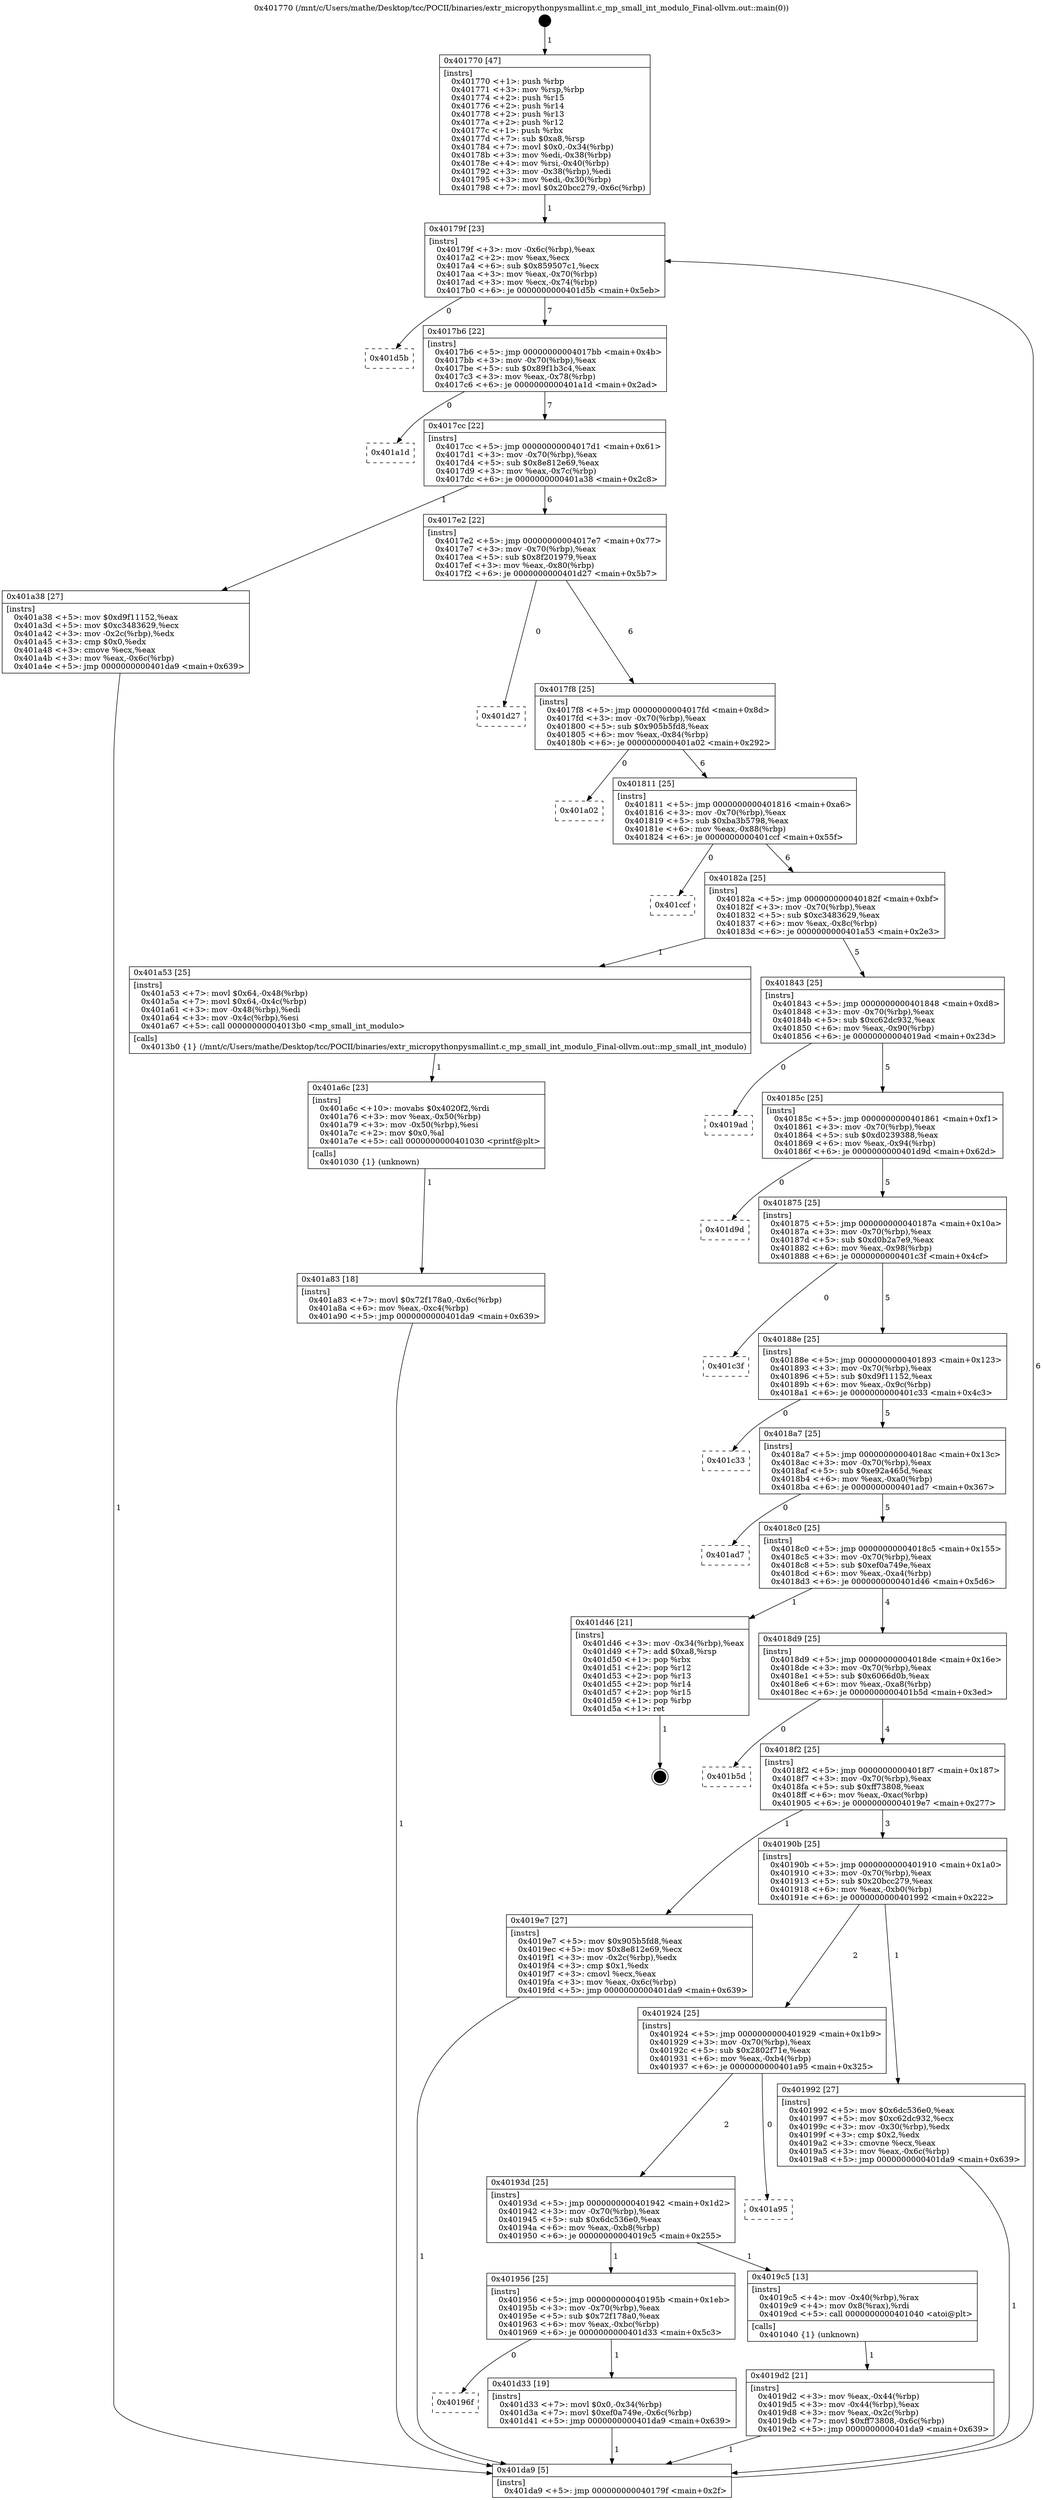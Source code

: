 digraph "0x401770" {
  label = "0x401770 (/mnt/c/Users/mathe/Desktop/tcc/POCII/binaries/extr_micropythonpysmallint.c_mp_small_int_modulo_Final-ollvm.out::main(0))"
  labelloc = "t"
  node[shape=record]

  Entry [label="",width=0.3,height=0.3,shape=circle,fillcolor=black,style=filled]
  "0x40179f" [label="{
     0x40179f [23]\l
     | [instrs]\l
     &nbsp;&nbsp;0x40179f \<+3\>: mov -0x6c(%rbp),%eax\l
     &nbsp;&nbsp;0x4017a2 \<+2\>: mov %eax,%ecx\l
     &nbsp;&nbsp;0x4017a4 \<+6\>: sub $0x859507c1,%ecx\l
     &nbsp;&nbsp;0x4017aa \<+3\>: mov %eax,-0x70(%rbp)\l
     &nbsp;&nbsp;0x4017ad \<+3\>: mov %ecx,-0x74(%rbp)\l
     &nbsp;&nbsp;0x4017b0 \<+6\>: je 0000000000401d5b \<main+0x5eb\>\l
  }"]
  "0x401d5b" [label="{
     0x401d5b\l
  }", style=dashed]
  "0x4017b6" [label="{
     0x4017b6 [22]\l
     | [instrs]\l
     &nbsp;&nbsp;0x4017b6 \<+5\>: jmp 00000000004017bb \<main+0x4b\>\l
     &nbsp;&nbsp;0x4017bb \<+3\>: mov -0x70(%rbp),%eax\l
     &nbsp;&nbsp;0x4017be \<+5\>: sub $0x89f1b3c4,%eax\l
     &nbsp;&nbsp;0x4017c3 \<+3\>: mov %eax,-0x78(%rbp)\l
     &nbsp;&nbsp;0x4017c6 \<+6\>: je 0000000000401a1d \<main+0x2ad\>\l
  }"]
  Exit [label="",width=0.3,height=0.3,shape=circle,fillcolor=black,style=filled,peripheries=2]
  "0x401a1d" [label="{
     0x401a1d\l
  }", style=dashed]
  "0x4017cc" [label="{
     0x4017cc [22]\l
     | [instrs]\l
     &nbsp;&nbsp;0x4017cc \<+5\>: jmp 00000000004017d1 \<main+0x61\>\l
     &nbsp;&nbsp;0x4017d1 \<+3\>: mov -0x70(%rbp),%eax\l
     &nbsp;&nbsp;0x4017d4 \<+5\>: sub $0x8e812e69,%eax\l
     &nbsp;&nbsp;0x4017d9 \<+3\>: mov %eax,-0x7c(%rbp)\l
     &nbsp;&nbsp;0x4017dc \<+6\>: je 0000000000401a38 \<main+0x2c8\>\l
  }"]
  "0x40196f" [label="{
     0x40196f\l
  }", style=dashed]
  "0x401a38" [label="{
     0x401a38 [27]\l
     | [instrs]\l
     &nbsp;&nbsp;0x401a38 \<+5\>: mov $0xd9f11152,%eax\l
     &nbsp;&nbsp;0x401a3d \<+5\>: mov $0xc3483629,%ecx\l
     &nbsp;&nbsp;0x401a42 \<+3\>: mov -0x2c(%rbp),%edx\l
     &nbsp;&nbsp;0x401a45 \<+3\>: cmp $0x0,%edx\l
     &nbsp;&nbsp;0x401a48 \<+3\>: cmove %ecx,%eax\l
     &nbsp;&nbsp;0x401a4b \<+3\>: mov %eax,-0x6c(%rbp)\l
     &nbsp;&nbsp;0x401a4e \<+5\>: jmp 0000000000401da9 \<main+0x639\>\l
  }"]
  "0x4017e2" [label="{
     0x4017e2 [22]\l
     | [instrs]\l
     &nbsp;&nbsp;0x4017e2 \<+5\>: jmp 00000000004017e7 \<main+0x77\>\l
     &nbsp;&nbsp;0x4017e7 \<+3\>: mov -0x70(%rbp),%eax\l
     &nbsp;&nbsp;0x4017ea \<+5\>: sub $0x8f201979,%eax\l
     &nbsp;&nbsp;0x4017ef \<+3\>: mov %eax,-0x80(%rbp)\l
     &nbsp;&nbsp;0x4017f2 \<+6\>: je 0000000000401d27 \<main+0x5b7\>\l
  }"]
  "0x401d33" [label="{
     0x401d33 [19]\l
     | [instrs]\l
     &nbsp;&nbsp;0x401d33 \<+7\>: movl $0x0,-0x34(%rbp)\l
     &nbsp;&nbsp;0x401d3a \<+7\>: movl $0xef0a749e,-0x6c(%rbp)\l
     &nbsp;&nbsp;0x401d41 \<+5\>: jmp 0000000000401da9 \<main+0x639\>\l
  }"]
  "0x401d27" [label="{
     0x401d27\l
  }", style=dashed]
  "0x4017f8" [label="{
     0x4017f8 [25]\l
     | [instrs]\l
     &nbsp;&nbsp;0x4017f8 \<+5\>: jmp 00000000004017fd \<main+0x8d\>\l
     &nbsp;&nbsp;0x4017fd \<+3\>: mov -0x70(%rbp),%eax\l
     &nbsp;&nbsp;0x401800 \<+5\>: sub $0x905b5fd8,%eax\l
     &nbsp;&nbsp;0x401805 \<+6\>: mov %eax,-0x84(%rbp)\l
     &nbsp;&nbsp;0x40180b \<+6\>: je 0000000000401a02 \<main+0x292\>\l
  }"]
  "0x401a83" [label="{
     0x401a83 [18]\l
     | [instrs]\l
     &nbsp;&nbsp;0x401a83 \<+7\>: movl $0x72f178a0,-0x6c(%rbp)\l
     &nbsp;&nbsp;0x401a8a \<+6\>: mov %eax,-0xc4(%rbp)\l
     &nbsp;&nbsp;0x401a90 \<+5\>: jmp 0000000000401da9 \<main+0x639\>\l
  }"]
  "0x401a02" [label="{
     0x401a02\l
  }", style=dashed]
  "0x401811" [label="{
     0x401811 [25]\l
     | [instrs]\l
     &nbsp;&nbsp;0x401811 \<+5\>: jmp 0000000000401816 \<main+0xa6\>\l
     &nbsp;&nbsp;0x401816 \<+3\>: mov -0x70(%rbp),%eax\l
     &nbsp;&nbsp;0x401819 \<+5\>: sub $0xba3b5798,%eax\l
     &nbsp;&nbsp;0x40181e \<+6\>: mov %eax,-0x88(%rbp)\l
     &nbsp;&nbsp;0x401824 \<+6\>: je 0000000000401ccf \<main+0x55f\>\l
  }"]
  "0x401a6c" [label="{
     0x401a6c [23]\l
     | [instrs]\l
     &nbsp;&nbsp;0x401a6c \<+10\>: movabs $0x4020f2,%rdi\l
     &nbsp;&nbsp;0x401a76 \<+3\>: mov %eax,-0x50(%rbp)\l
     &nbsp;&nbsp;0x401a79 \<+3\>: mov -0x50(%rbp),%esi\l
     &nbsp;&nbsp;0x401a7c \<+2\>: mov $0x0,%al\l
     &nbsp;&nbsp;0x401a7e \<+5\>: call 0000000000401030 \<printf@plt\>\l
     | [calls]\l
     &nbsp;&nbsp;0x401030 \{1\} (unknown)\l
  }"]
  "0x401ccf" [label="{
     0x401ccf\l
  }", style=dashed]
  "0x40182a" [label="{
     0x40182a [25]\l
     | [instrs]\l
     &nbsp;&nbsp;0x40182a \<+5\>: jmp 000000000040182f \<main+0xbf\>\l
     &nbsp;&nbsp;0x40182f \<+3\>: mov -0x70(%rbp),%eax\l
     &nbsp;&nbsp;0x401832 \<+5\>: sub $0xc3483629,%eax\l
     &nbsp;&nbsp;0x401837 \<+6\>: mov %eax,-0x8c(%rbp)\l
     &nbsp;&nbsp;0x40183d \<+6\>: je 0000000000401a53 \<main+0x2e3\>\l
  }"]
  "0x4019d2" [label="{
     0x4019d2 [21]\l
     | [instrs]\l
     &nbsp;&nbsp;0x4019d2 \<+3\>: mov %eax,-0x44(%rbp)\l
     &nbsp;&nbsp;0x4019d5 \<+3\>: mov -0x44(%rbp),%eax\l
     &nbsp;&nbsp;0x4019d8 \<+3\>: mov %eax,-0x2c(%rbp)\l
     &nbsp;&nbsp;0x4019db \<+7\>: movl $0xff73808,-0x6c(%rbp)\l
     &nbsp;&nbsp;0x4019e2 \<+5\>: jmp 0000000000401da9 \<main+0x639\>\l
  }"]
  "0x401a53" [label="{
     0x401a53 [25]\l
     | [instrs]\l
     &nbsp;&nbsp;0x401a53 \<+7\>: movl $0x64,-0x48(%rbp)\l
     &nbsp;&nbsp;0x401a5a \<+7\>: movl $0x64,-0x4c(%rbp)\l
     &nbsp;&nbsp;0x401a61 \<+3\>: mov -0x48(%rbp),%edi\l
     &nbsp;&nbsp;0x401a64 \<+3\>: mov -0x4c(%rbp),%esi\l
     &nbsp;&nbsp;0x401a67 \<+5\>: call 00000000004013b0 \<mp_small_int_modulo\>\l
     | [calls]\l
     &nbsp;&nbsp;0x4013b0 \{1\} (/mnt/c/Users/mathe/Desktop/tcc/POCII/binaries/extr_micropythonpysmallint.c_mp_small_int_modulo_Final-ollvm.out::mp_small_int_modulo)\l
  }"]
  "0x401843" [label="{
     0x401843 [25]\l
     | [instrs]\l
     &nbsp;&nbsp;0x401843 \<+5\>: jmp 0000000000401848 \<main+0xd8\>\l
     &nbsp;&nbsp;0x401848 \<+3\>: mov -0x70(%rbp),%eax\l
     &nbsp;&nbsp;0x40184b \<+5\>: sub $0xc62dc932,%eax\l
     &nbsp;&nbsp;0x401850 \<+6\>: mov %eax,-0x90(%rbp)\l
     &nbsp;&nbsp;0x401856 \<+6\>: je 00000000004019ad \<main+0x23d\>\l
  }"]
  "0x401956" [label="{
     0x401956 [25]\l
     | [instrs]\l
     &nbsp;&nbsp;0x401956 \<+5\>: jmp 000000000040195b \<main+0x1eb\>\l
     &nbsp;&nbsp;0x40195b \<+3\>: mov -0x70(%rbp),%eax\l
     &nbsp;&nbsp;0x40195e \<+5\>: sub $0x72f178a0,%eax\l
     &nbsp;&nbsp;0x401963 \<+6\>: mov %eax,-0xbc(%rbp)\l
     &nbsp;&nbsp;0x401969 \<+6\>: je 0000000000401d33 \<main+0x5c3\>\l
  }"]
  "0x4019ad" [label="{
     0x4019ad\l
  }", style=dashed]
  "0x40185c" [label="{
     0x40185c [25]\l
     | [instrs]\l
     &nbsp;&nbsp;0x40185c \<+5\>: jmp 0000000000401861 \<main+0xf1\>\l
     &nbsp;&nbsp;0x401861 \<+3\>: mov -0x70(%rbp),%eax\l
     &nbsp;&nbsp;0x401864 \<+5\>: sub $0xd0239388,%eax\l
     &nbsp;&nbsp;0x401869 \<+6\>: mov %eax,-0x94(%rbp)\l
     &nbsp;&nbsp;0x40186f \<+6\>: je 0000000000401d9d \<main+0x62d\>\l
  }"]
  "0x4019c5" [label="{
     0x4019c5 [13]\l
     | [instrs]\l
     &nbsp;&nbsp;0x4019c5 \<+4\>: mov -0x40(%rbp),%rax\l
     &nbsp;&nbsp;0x4019c9 \<+4\>: mov 0x8(%rax),%rdi\l
     &nbsp;&nbsp;0x4019cd \<+5\>: call 0000000000401040 \<atoi@plt\>\l
     | [calls]\l
     &nbsp;&nbsp;0x401040 \{1\} (unknown)\l
  }"]
  "0x401d9d" [label="{
     0x401d9d\l
  }", style=dashed]
  "0x401875" [label="{
     0x401875 [25]\l
     | [instrs]\l
     &nbsp;&nbsp;0x401875 \<+5\>: jmp 000000000040187a \<main+0x10a\>\l
     &nbsp;&nbsp;0x40187a \<+3\>: mov -0x70(%rbp),%eax\l
     &nbsp;&nbsp;0x40187d \<+5\>: sub $0xd0b2a7e9,%eax\l
     &nbsp;&nbsp;0x401882 \<+6\>: mov %eax,-0x98(%rbp)\l
     &nbsp;&nbsp;0x401888 \<+6\>: je 0000000000401c3f \<main+0x4cf\>\l
  }"]
  "0x40193d" [label="{
     0x40193d [25]\l
     | [instrs]\l
     &nbsp;&nbsp;0x40193d \<+5\>: jmp 0000000000401942 \<main+0x1d2\>\l
     &nbsp;&nbsp;0x401942 \<+3\>: mov -0x70(%rbp),%eax\l
     &nbsp;&nbsp;0x401945 \<+5\>: sub $0x6dc536e0,%eax\l
     &nbsp;&nbsp;0x40194a \<+6\>: mov %eax,-0xb8(%rbp)\l
     &nbsp;&nbsp;0x401950 \<+6\>: je 00000000004019c5 \<main+0x255\>\l
  }"]
  "0x401c3f" [label="{
     0x401c3f\l
  }", style=dashed]
  "0x40188e" [label="{
     0x40188e [25]\l
     | [instrs]\l
     &nbsp;&nbsp;0x40188e \<+5\>: jmp 0000000000401893 \<main+0x123\>\l
     &nbsp;&nbsp;0x401893 \<+3\>: mov -0x70(%rbp),%eax\l
     &nbsp;&nbsp;0x401896 \<+5\>: sub $0xd9f11152,%eax\l
     &nbsp;&nbsp;0x40189b \<+6\>: mov %eax,-0x9c(%rbp)\l
     &nbsp;&nbsp;0x4018a1 \<+6\>: je 0000000000401c33 \<main+0x4c3\>\l
  }"]
  "0x401a95" [label="{
     0x401a95\l
  }", style=dashed]
  "0x401c33" [label="{
     0x401c33\l
  }", style=dashed]
  "0x4018a7" [label="{
     0x4018a7 [25]\l
     | [instrs]\l
     &nbsp;&nbsp;0x4018a7 \<+5\>: jmp 00000000004018ac \<main+0x13c\>\l
     &nbsp;&nbsp;0x4018ac \<+3\>: mov -0x70(%rbp),%eax\l
     &nbsp;&nbsp;0x4018af \<+5\>: sub $0xe92a465d,%eax\l
     &nbsp;&nbsp;0x4018b4 \<+6\>: mov %eax,-0xa0(%rbp)\l
     &nbsp;&nbsp;0x4018ba \<+6\>: je 0000000000401ad7 \<main+0x367\>\l
  }"]
  "0x401770" [label="{
     0x401770 [47]\l
     | [instrs]\l
     &nbsp;&nbsp;0x401770 \<+1\>: push %rbp\l
     &nbsp;&nbsp;0x401771 \<+3\>: mov %rsp,%rbp\l
     &nbsp;&nbsp;0x401774 \<+2\>: push %r15\l
     &nbsp;&nbsp;0x401776 \<+2\>: push %r14\l
     &nbsp;&nbsp;0x401778 \<+2\>: push %r13\l
     &nbsp;&nbsp;0x40177a \<+2\>: push %r12\l
     &nbsp;&nbsp;0x40177c \<+1\>: push %rbx\l
     &nbsp;&nbsp;0x40177d \<+7\>: sub $0xa8,%rsp\l
     &nbsp;&nbsp;0x401784 \<+7\>: movl $0x0,-0x34(%rbp)\l
     &nbsp;&nbsp;0x40178b \<+3\>: mov %edi,-0x38(%rbp)\l
     &nbsp;&nbsp;0x40178e \<+4\>: mov %rsi,-0x40(%rbp)\l
     &nbsp;&nbsp;0x401792 \<+3\>: mov -0x38(%rbp),%edi\l
     &nbsp;&nbsp;0x401795 \<+3\>: mov %edi,-0x30(%rbp)\l
     &nbsp;&nbsp;0x401798 \<+7\>: movl $0x20bcc279,-0x6c(%rbp)\l
  }"]
  "0x401ad7" [label="{
     0x401ad7\l
  }", style=dashed]
  "0x4018c0" [label="{
     0x4018c0 [25]\l
     | [instrs]\l
     &nbsp;&nbsp;0x4018c0 \<+5\>: jmp 00000000004018c5 \<main+0x155\>\l
     &nbsp;&nbsp;0x4018c5 \<+3\>: mov -0x70(%rbp),%eax\l
     &nbsp;&nbsp;0x4018c8 \<+5\>: sub $0xef0a749e,%eax\l
     &nbsp;&nbsp;0x4018cd \<+6\>: mov %eax,-0xa4(%rbp)\l
     &nbsp;&nbsp;0x4018d3 \<+6\>: je 0000000000401d46 \<main+0x5d6\>\l
  }"]
  "0x401da9" [label="{
     0x401da9 [5]\l
     | [instrs]\l
     &nbsp;&nbsp;0x401da9 \<+5\>: jmp 000000000040179f \<main+0x2f\>\l
  }"]
  "0x401d46" [label="{
     0x401d46 [21]\l
     | [instrs]\l
     &nbsp;&nbsp;0x401d46 \<+3\>: mov -0x34(%rbp),%eax\l
     &nbsp;&nbsp;0x401d49 \<+7\>: add $0xa8,%rsp\l
     &nbsp;&nbsp;0x401d50 \<+1\>: pop %rbx\l
     &nbsp;&nbsp;0x401d51 \<+2\>: pop %r12\l
     &nbsp;&nbsp;0x401d53 \<+2\>: pop %r13\l
     &nbsp;&nbsp;0x401d55 \<+2\>: pop %r14\l
     &nbsp;&nbsp;0x401d57 \<+2\>: pop %r15\l
     &nbsp;&nbsp;0x401d59 \<+1\>: pop %rbp\l
     &nbsp;&nbsp;0x401d5a \<+1\>: ret\l
  }"]
  "0x4018d9" [label="{
     0x4018d9 [25]\l
     | [instrs]\l
     &nbsp;&nbsp;0x4018d9 \<+5\>: jmp 00000000004018de \<main+0x16e\>\l
     &nbsp;&nbsp;0x4018de \<+3\>: mov -0x70(%rbp),%eax\l
     &nbsp;&nbsp;0x4018e1 \<+5\>: sub $0x6066d0b,%eax\l
     &nbsp;&nbsp;0x4018e6 \<+6\>: mov %eax,-0xa8(%rbp)\l
     &nbsp;&nbsp;0x4018ec \<+6\>: je 0000000000401b5d \<main+0x3ed\>\l
  }"]
  "0x401924" [label="{
     0x401924 [25]\l
     | [instrs]\l
     &nbsp;&nbsp;0x401924 \<+5\>: jmp 0000000000401929 \<main+0x1b9\>\l
     &nbsp;&nbsp;0x401929 \<+3\>: mov -0x70(%rbp),%eax\l
     &nbsp;&nbsp;0x40192c \<+5\>: sub $0x2802f71e,%eax\l
     &nbsp;&nbsp;0x401931 \<+6\>: mov %eax,-0xb4(%rbp)\l
     &nbsp;&nbsp;0x401937 \<+6\>: je 0000000000401a95 \<main+0x325\>\l
  }"]
  "0x401b5d" [label="{
     0x401b5d\l
  }", style=dashed]
  "0x4018f2" [label="{
     0x4018f2 [25]\l
     | [instrs]\l
     &nbsp;&nbsp;0x4018f2 \<+5\>: jmp 00000000004018f7 \<main+0x187\>\l
     &nbsp;&nbsp;0x4018f7 \<+3\>: mov -0x70(%rbp),%eax\l
     &nbsp;&nbsp;0x4018fa \<+5\>: sub $0xff73808,%eax\l
     &nbsp;&nbsp;0x4018ff \<+6\>: mov %eax,-0xac(%rbp)\l
     &nbsp;&nbsp;0x401905 \<+6\>: je 00000000004019e7 \<main+0x277\>\l
  }"]
  "0x401992" [label="{
     0x401992 [27]\l
     | [instrs]\l
     &nbsp;&nbsp;0x401992 \<+5\>: mov $0x6dc536e0,%eax\l
     &nbsp;&nbsp;0x401997 \<+5\>: mov $0xc62dc932,%ecx\l
     &nbsp;&nbsp;0x40199c \<+3\>: mov -0x30(%rbp),%edx\l
     &nbsp;&nbsp;0x40199f \<+3\>: cmp $0x2,%edx\l
     &nbsp;&nbsp;0x4019a2 \<+3\>: cmovne %ecx,%eax\l
     &nbsp;&nbsp;0x4019a5 \<+3\>: mov %eax,-0x6c(%rbp)\l
     &nbsp;&nbsp;0x4019a8 \<+5\>: jmp 0000000000401da9 \<main+0x639\>\l
  }"]
  "0x4019e7" [label="{
     0x4019e7 [27]\l
     | [instrs]\l
     &nbsp;&nbsp;0x4019e7 \<+5\>: mov $0x905b5fd8,%eax\l
     &nbsp;&nbsp;0x4019ec \<+5\>: mov $0x8e812e69,%ecx\l
     &nbsp;&nbsp;0x4019f1 \<+3\>: mov -0x2c(%rbp),%edx\l
     &nbsp;&nbsp;0x4019f4 \<+3\>: cmp $0x1,%edx\l
     &nbsp;&nbsp;0x4019f7 \<+3\>: cmovl %ecx,%eax\l
     &nbsp;&nbsp;0x4019fa \<+3\>: mov %eax,-0x6c(%rbp)\l
     &nbsp;&nbsp;0x4019fd \<+5\>: jmp 0000000000401da9 \<main+0x639\>\l
  }"]
  "0x40190b" [label="{
     0x40190b [25]\l
     | [instrs]\l
     &nbsp;&nbsp;0x40190b \<+5\>: jmp 0000000000401910 \<main+0x1a0\>\l
     &nbsp;&nbsp;0x401910 \<+3\>: mov -0x70(%rbp),%eax\l
     &nbsp;&nbsp;0x401913 \<+5\>: sub $0x20bcc279,%eax\l
     &nbsp;&nbsp;0x401918 \<+6\>: mov %eax,-0xb0(%rbp)\l
     &nbsp;&nbsp;0x40191e \<+6\>: je 0000000000401992 \<main+0x222\>\l
  }"]
  Entry -> "0x401770" [label=" 1"]
  "0x40179f" -> "0x401d5b" [label=" 0"]
  "0x40179f" -> "0x4017b6" [label=" 7"]
  "0x401d46" -> Exit [label=" 1"]
  "0x4017b6" -> "0x401a1d" [label=" 0"]
  "0x4017b6" -> "0x4017cc" [label=" 7"]
  "0x401d33" -> "0x401da9" [label=" 1"]
  "0x4017cc" -> "0x401a38" [label=" 1"]
  "0x4017cc" -> "0x4017e2" [label=" 6"]
  "0x401956" -> "0x40196f" [label=" 0"]
  "0x4017e2" -> "0x401d27" [label=" 0"]
  "0x4017e2" -> "0x4017f8" [label=" 6"]
  "0x401956" -> "0x401d33" [label=" 1"]
  "0x4017f8" -> "0x401a02" [label=" 0"]
  "0x4017f8" -> "0x401811" [label=" 6"]
  "0x401a83" -> "0x401da9" [label=" 1"]
  "0x401811" -> "0x401ccf" [label=" 0"]
  "0x401811" -> "0x40182a" [label=" 6"]
  "0x401a6c" -> "0x401a83" [label=" 1"]
  "0x40182a" -> "0x401a53" [label=" 1"]
  "0x40182a" -> "0x401843" [label=" 5"]
  "0x401a53" -> "0x401a6c" [label=" 1"]
  "0x401843" -> "0x4019ad" [label=" 0"]
  "0x401843" -> "0x40185c" [label=" 5"]
  "0x401a38" -> "0x401da9" [label=" 1"]
  "0x40185c" -> "0x401d9d" [label=" 0"]
  "0x40185c" -> "0x401875" [label=" 5"]
  "0x4019e7" -> "0x401da9" [label=" 1"]
  "0x401875" -> "0x401c3f" [label=" 0"]
  "0x401875" -> "0x40188e" [label=" 5"]
  "0x4019c5" -> "0x4019d2" [label=" 1"]
  "0x40188e" -> "0x401c33" [label=" 0"]
  "0x40188e" -> "0x4018a7" [label=" 5"]
  "0x40193d" -> "0x401956" [label=" 1"]
  "0x4018a7" -> "0x401ad7" [label=" 0"]
  "0x4018a7" -> "0x4018c0" [label=" 5"]
  "0x4019d2" -> "0x401da9" [label=" 1"]
  "0x4018c0" -> "0x401d46" [label=" 1"]
  "0x4018c0" -> "0x4018d9" [label=" 4"]
  "0x401924" -> "0x40193d" [label=" 2"]
  "0x4018d9" -> "0x401b5d" [label=" 0"]
  "0x4018d9" -> "0x4018f2" [label=" 4"]
  "0x401924" -> "0x401a95" [label=" 0"]
  "0x4018f2" -> "0x4019e7" [label=" 1"]
  "0x4018f2" -> "0x40190b" [label=" 3"]
  "0x40193d" -> "0x4019c5" [label=" 1"]
  "0x40190b" -> "0x401992" [label=" 1"]
  "0x40190b" -> "0x401924" [label=" 2"]
  "0x401992" -> "0x401da9" [label=" 1"]
  "0x401770" -> "0x40179f" [label=" 1"]
  "0x401da9" -> "0x40179f" [label=" 6"]
}
